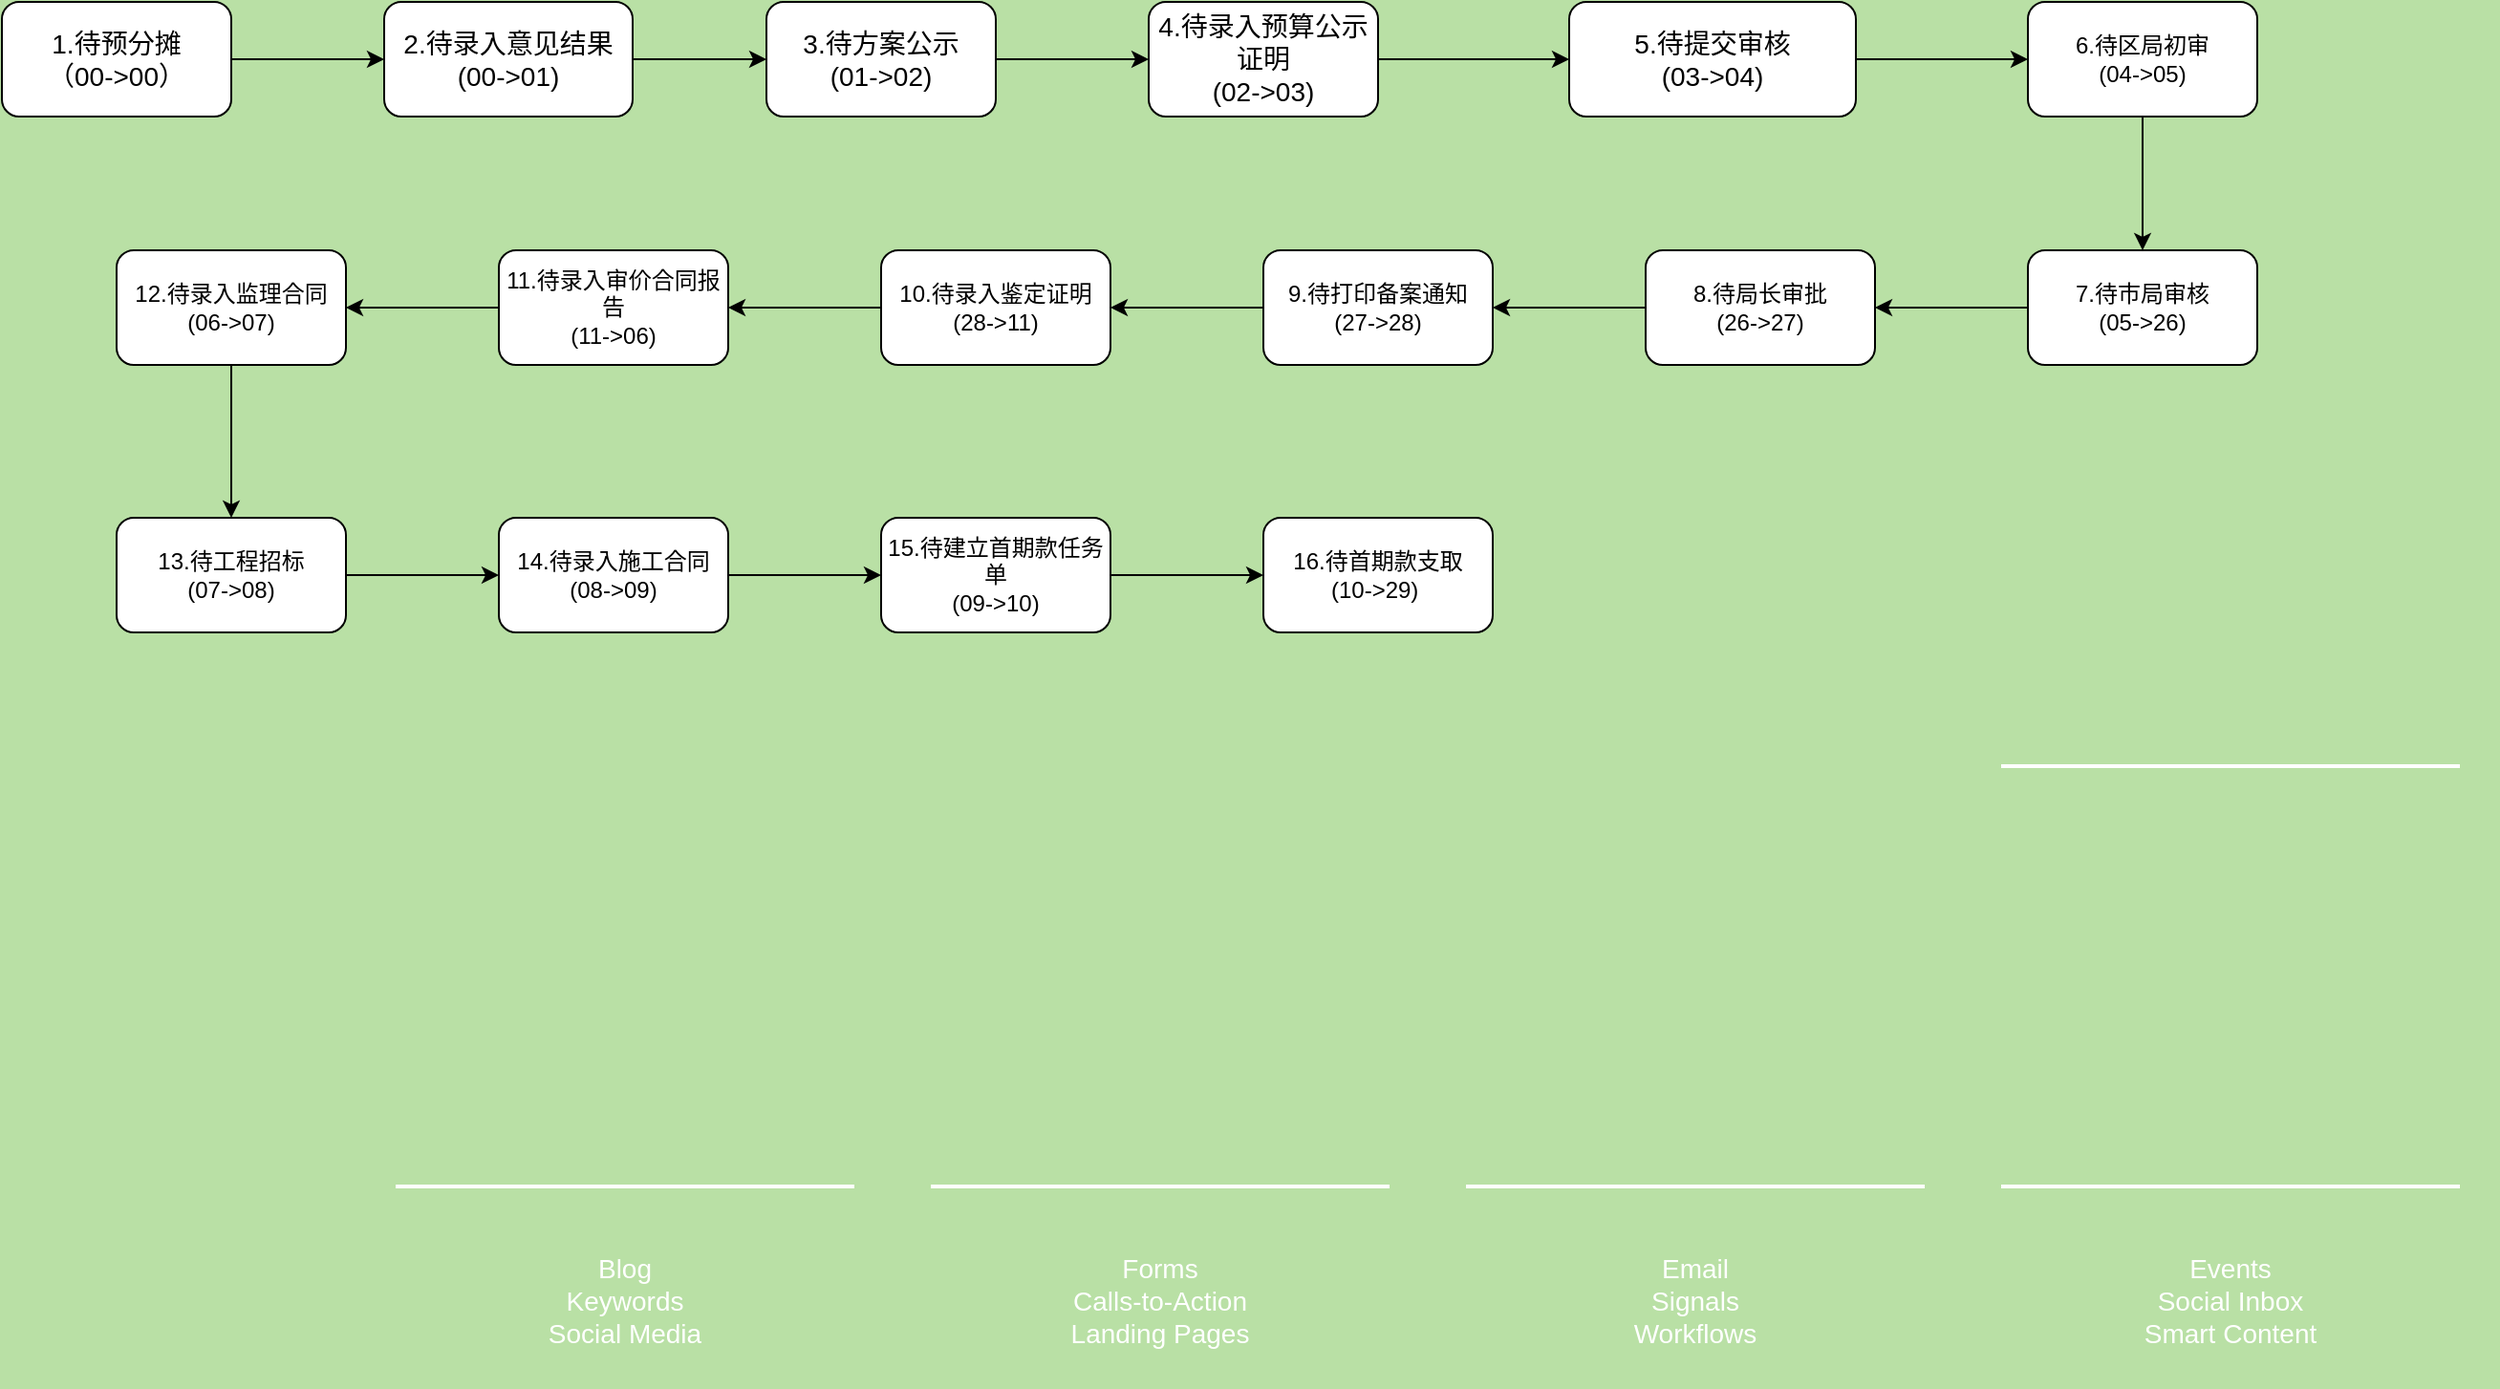 <mxfile version="10.6.3" type="github"><diagram name="苏州原有第三方流程" id="12e1b939-464a-85fe-373e-61e167be1490"><mxGraphModel dx="1027" dy="544" grid="1" gridSize="10" guides="1" tooltips="1" connect="1" arrows="1" fold="1" page="1" pageScale="1.5" pageWidth="1169" pageHeight="826" background="#B9E0A5" math="0" shadow="0"><root><mxCell id="0"/><mxCell id="1" parent="0"/><mxCell id="60da8b9f42644d3a-4" value="Blog&lt;div&gt;Keywords&lt;/div&gt;&lt;div&gt;Social Media&lt;/div&gt;" style="text;html=1;strokeColor=none;fillColor=none;align=center;verticalAlign=middle;whiteSpace=wrap;rounded=0;shadow=0;fontSize=14;fontColor=#FFFFFF;" parent="1" vertex="1"><mxGeometry x="316" y="725" width="280" height="90" as="geometry"/></mxCell><mxCell id="60da8b9f42644d3a-7" value="" style="line;strokeWidth=2;html=1;rounded=0;shadow=0;fontSize=27;align=center;fillColor=none;strokeColor=#FFFFFF;" parent="1" vertex="1"><mxGeometry x="336" y="705" width="240" height="10" as="geometry"/></mxCell><mxCell id="60da8b9f42644d3a-19" value="Forms&lt;div&gt;Calls-to-Action&lt;/div&gt;&lt;div&gt;Landing Pages&lt;/div&gt;" style="text;html=1;strokeColor=none;fillColor=none;align=center;verticalAlign=middle;whiteSpace=wrap;rounded=0;shadow=0;fontSize=14;fontColor=#FFFFFF;" parent="1" vertex="1"><mxGeometry x="596" y="725" width="280" height="90" as="geometry"/></mxCell><mxCell id="60da8b9f42644d3a-21" value="" style="line;strokeWidth=2;html=1;rounded=0;shadow=0;fontSize=27;align=center;fillColor=none;strokeColor=#FFFFFF;" parent="1" vertex="1"><mxGeometry x="616" y="705" width="240" height="10" as="geometry"/></mxCell><mxCell id="60da8b9f42644d3a-26" value="Email&lt;div&gt;Signals&lt;/div&gt;&lt;div&gt;Workflows&lt;/div&gt;" style="text;html=1;strokeColor=none;fillColor=none;align=center;verticalAlign=middle;whiteSpace=wrap;rounded=0;shadow=0;fontSize=14;fontColor=#FFFFFF;" parent="1" vertex="1"><mxGeometry x="876" y="725" width="280" height="90" as="geometry"/></mxCell><mxCell id="60da8b9f42644d3a-28" value="" style="line;strokeWidth=2;html=1;rounded=0;shadow=0;fontSize=27;align=center;fillColor=none;strokeColor=#FFFFFF;" parent="1" vertex="1"><mxGeometry x="896" y="705" width="240" height="10" as="geometry"/></mxCell><mxCell id="60da8b9f42644d3a-33" value="Events&lt;div&gt;Social Inbox&lt;/div&gt;&lt;div&gt;Smart Content&lt;/div&gt;" style="text;html=1;strokeColor=none;fillColor=none;align=center;verticalAlign=middle;whiteSpace=wrap;rounded=0;shadow=0;fontSize=14;fontColor=#FFFFFF;" parent="1" vertex="1"><mxGeometry x="1156" y="725" width="280" height="90" as="geometry"/></mxCell><mxCell id="60da8b9f42644d3a-34" value="" style="line;strokeWidth=2;html=1;rounded=0;shadow=0;fontSize=27;align=center;fillColor=none;strokeColor=#FFFFFF;" parent="1" vertex="1"><mxGeometry x="1176" y="485" width="240" height="10" as="geometry"/></mxCell><mxCell id="60da8b9f42644d3a-35" value="" style="line;strokeWidth=2;html=1;rounded=0;shadow=0;fontSize=27;align=center;fillColor=none;strokeColor=#FFFFFF;" parent="1" vertex="1"><mxGeometry x="1176" y="705" width="240" height="10" as="geometry"/></mxCell><mxCell id="deHFn_ez-w-A_SxbobZ6-14" value="" style="edgeStyle=orthogonalEdgeStyle;rounded=0;orthogonalLoop=1;jettySize=auto;html=1;" edge="1" parent="1" source="deHFn_ez-w-A_SxbobZ6-12" target="deHFn_ez-w-A_SxbobZ6-13"><mxGeometry relative="1" as="geometry"/></mxCell><mxCell id="deHFn_ez-w-A_SxbobZ6-12" value="&lt;font style=&quot;font-size: 14px&quot;&gt;1.待预分摊&lt;br&gt;（00-&amp;gt;00）&lt;/font&gt;" style="rounded=1;whiteSpace=wrap;html=1;" vertex="1" parent="1"><mxGeometry x="130" y="90" width="120" height="60" as="geometry"/></mxCell><mxCell id="deHFn_ez-w-A_SxbobZ6-16" value="" style="edgeStyle=orthogonalEdgeStyle;rounded=0;orthogonalLoop=1;jettySize=auto;html=1;" edge="1" parent="1" source="deHFn_ez-w-A_SxbobZ6-13" target="deHFn_ez-w-A_SxbobZ6-15"><mxGeometry relative="1" as="geometry"/></mxCell><mxCell id="deHFn_ez-w-A_SxbobZ6-13" value="&lt;font style=&quot;font-size: 14px&quot;&gt;2.待录入意见结果&lt;br&gt;(00-&amp;gt;01)&lt;/font&gt;&lt;br&gt;" style="rounded=1;whiteSpace=wrap;html=1;" vertex="1" parent="1"><mxGeometry x="330" y="90" width="130" height="60" as="geometry"/></mxCell><mxCell id="deHFn_ez-w-A_SxbobZ6-18" value="" style="edgeStyle=orthogonalEdgeStyle;rounded=0;orthogonalLoop=1;jettySize=auto;html=1;" edge="1" parent="1" source="deHFn_ez-w-A_SxbobZ6-15" target="deHFn_ez-w-A_SxbobZ6-17"><mxGeometry relative="1" as="geometry"/></mxCell><mxCell id="deHFn_ez-w-A_SxbobZ6-15" value="&lt;font style=&quot;font-size: 14px&quot;&gt;3.待方案公示&lt;br&gt;(01-&amp;gt;02)&lt;/font&gt;&lt;br&gt;" style="rounded=1;whiteSpace=wrap;html=1;" vertex="1" parent="1"><mxGeometry x="530" y="90" width="120" height="60" as="geometry"/></mxCell><mxCell id="deHFn_ez-w-A_SxbobZ6-20" value="" style="edgeStyle=orthogonalEdgeStyle;rounded=0;orthogonalLoop=1;jettySize=auto;html=1;" edge="1" parent="1" source="deHFn_ez-w-A_SxbobZ6-17" target="deHFn_ez-w-A_SxbobZ6-19"><mxGeometry relative="1" as="geometry"/></mxCell><mxCell id="deHFn_ez-w-A_SxbobZ6-17" value="&lt;font style=&quot;font-size: 14px&quot;&gt;4.待录入预算公示证明&lt;br&gt;(02-&amp;gt;03)&lt;/font&gt;&lt;br&gt;" style="rounded=1;whiteSpace=wrap;html=1;" vertex="1" parent="1"><mxGeometry x="730" y="90" width="120" height="60" as="geometry"/></mxCell><mxCell id="deHFn_ez-w-A_SxbobZ6-54" value="" style="edgeStyle=orthogonalEdgeStyle;rounded=0;orthogonalLoop=1;jettySize=auto;html=1;" edge="1" parent="1" source="deHFn_ez-w-A_SxbobZ6-19" target="deHFn_ez-w-A_SxbobZ6-31"><mxGeometry relative="1" as="geometry"/></mxCell><mxCell id="deHFn_ez-w-A_SxbobZ6-19" value="&lt;font style=&quot;font-size: 14px&quot;&gt;5.待提交审核&lt;br&gt;(03-&amp;gt;04)&lt;/font&gt;" style="rounded=1;whiteSpace=wrap;html=1;" vertex="1" parent="1"><mxGeometry x="950" y="90" width="150" height="60" as="geometry"/></mxCell><mxCell id="deHFn_ez-w-A_SxbobZ6-59" value="" style="edgeStyle=orthogonalEdgeStyle;rounded=0;orthogonalLoop=1;jettySize=auto;html=1;" edge="1" parent="1" source="deHFn_ez-w-A_SxbobZ6-29" target="deHFn_ez-w-A_SxbobZ6-58"><mxGeometry relative="1" as="geometry"/></mxCell><mxCell id="deHFn_ez-w-A_SxbobZ6-29" value="7.待市局审核&lt;br&gt;(05-&amp;gt;26)&lt;br&gt;" style="rounded=1;whiteSpace=wrap;html=1;" vertex="1" parent="1"><mxGeometry x="1190" y="220" width="120" height="60" as="geometry"/></mxCell><mxCell id="deHFn_ez-w-A_SxbobZ6-61" value="" style="edgeStyle=orthogonalEdgeStyle;rounded=0;orthogonalLoop=1;jettySize=auto;html=1;" edge="1" parent="1" source="deHFn_ez-w-A_SxbobZ6-58" target="deHFn_ez-w-A_SxbobZ6-60"><mxGeometry relative="1" as="geometry"/></mxCell><mxCell id="deHFn_ez-w-A_SxbobZ6-58" value="8.待局长审批&lt;br&gt;(26-&amp;gt;27)&lt;br&gt;" style="rounded=1;whiteSpace=wrap;html=1;" vertex="1" parent="1"><mxGeometry x="990" y="220" width="120" height="60" as="geometry"/></mxCell><mxCell id="deHFn_ez-w-A_SxbobZ6-63" value="" style="edgeStyle=orthogonalEdgeStyle;rounded=0;orthogonalLoop=1;jettySize=auto;html=1;" edge="1" parent="1" source="deHFn_ez-w-A_SxbobZ6-60" target="deHFn_ez-w-A_SxbobZ6-62"><mxGeometry relative="1" as="geometry"/></mxCell><mxCell id="deHFn_ez-w-A_SxbobZ6-60" value="9.待打印备案通知&lt;br&gt;(27-&amp;gt;28)&lt;br&gt;" style="rounded=1;whiteSpace=wrap;html=1;" vertex="1" parent="1"><mxGeometry x="790" y="220" width="120" height="60" as="geometry"/></mxCell><mxCell id="deHFn_ez-w-A_SxbobZ6-65" value="" style="edgeStyle=orthogonalEdgeStyle;rounded=0;orthogonalLoop=1;jettySize=auto;html=1;" edge="1" parent="1" source="deHFn_ez-w-A_SxbobZ6-62" target="deHFn_ez-w-A_SxbobZ6-64"><mxGeometry relative="1" as="geometry"/></mxCell><mxCell id="deHFn_ez-w-A_SxbobZ6-62" value="10.待录入鉴定证明&lt;br&gt;(28-&amp;gt;11)&lt;br&gt;" style="rounded=1;whiteSpace=wrap;html=1;" vertex="1" parent="1"><mxGeometry x="590" y="220" width="120" height="60" as="geometry"/></mxCell><mxCell id="deHFn_ez-w-A_SxbobZ6-67" value="" style="edgeStyle=orthogonalEdgeStyle;rounded=0;orthogonalLoop=1;jettySize=auto;html=1;" edge="1" parent="1" source="deHFn_ez-w-A_SxbobZ6-64" target="deHFn_ez-w-A_SxbobZ6-66"><mxGeometry relative="1" as="geometry"/></mxCell><mxCell id="deHFn_ez-w-A_SxbobZ6-64" value="11.待录入审价合同报告&lt;br&gt;(11-&amp;gt;06)&lt;br&gt;" style="rounded=1;whiteSpace=wrap;html=1;" vertex="1" parent="1"><mxGeometry x="390" y="220" width="120" height="60" as="geometry"/></mxCell><mxCell id="deHFn_ez-w-A_SxbobZ6-72" value="" style="edgeStyle=orthogonalEdgeStyle;rounded=0;orthogonalLoop=1;jettySize=auto;html=1;" edge="1" parent="1" source="deHFn_ez-w-A_SxbobZ6-66" target="deHFn_ez-w-A_SxbobZ6-71"><mxGeometry relative="1" as="geometry"/></mxCell><mxCell id="deHFn_ez-w-A_SxbobZ6-66" value="12.待录入监理合同&lt;br&gt;(06-&amp;gt;07)&lt;br&gt;" style="rounded=1;whiteSpace=wrap;html=1;" vertex="1" parent="1"><mxGeometry x="190" y="220" width="120" height="60" as="geometry"/></mxCell><mxCell id="deHFn_ez-w-A_SxbobZ6-74" value="" style="edgeStyle=orthogonalEdgeStyle;rounded=0;orthogonalLoop=1;jettySize=auto;html=1;" edge="1" parent="1" source="deHFn_ez-w-A_SxbobZ6-71" target="deHFn_ez-w-A_SxbobZ6-73"><mxGeometry relative="1" as="geometry"/></mxCell><mxCell id="deHFn_ez-w-A_SxbobZ6-71" value="13.待工程招标&lt;br&gt;(07-&amp;gt;08)&lt;br&gt;" style="rounded=1;whiteSpace=wrap;html=1;" vertex="1" parent="1"><mxGeometry x="190" y="360" width="120" height="60" as="geometry"/></mxCell><mxCell id="deHFn_ez-w-A_SxbobZ6-76" value="" style="edgeStyle=orthogonalEdgeStyle;rounded=0;orthogonalLoop=1;jettySize=auto;html=1;" edge="1" parent="1" source="deHFn_ez-w-A_SxbobZ6-73" target="deHFn_ez-w-A_SxbobZ6-75"><mxGeometry relative="1" as="geometry"/></mxCell><mxCell id="deHFn_ez-w-A_SxbobZ6-73" value="14.待录入施工合同&lt;br&gt;(08-&amp;gt;09)&lt;br&gt;" style="rounded=1;whiteSpace=wrap;html=1;" vertex="1" parent="1"><mxGeometry x="390" y="360" width="120" height="60" as="geometry"/></mxCell><mxCell id="deHFn_ez-w-A_SxbobZ6-78" value="" style="edgeStyle=orthogonalEdgeStyle;rounded=0;orthogonalLoop=1;jettySize=auto;html=1;" edge="1" parent="1" source="deHFn_ez-w-A_SxbobZ6-75" target="deHFn_ez-w-A_SxbobZ6-77"><mxGeometry relative="1" as="geometry"/></mxCell><mxCell id="deHFn_ez-w-A_SxbobZ6-75" value="15.待建立首期款任务单&lt;br&gt;(09-&amp;gt;10)&lt;br&gt;" style="rounded=1;whiteSpace=wrap;html=1;" vertex="1" parent="1"><mxGeometry x="590" y="360" width="120" height="60" as="geometry"/></mxCell><mxCell id="deHFn_ez-w-A_SxbobZ6-77" value="16.待首期款支取&lt;br&gt;(10-&amp;gt;29)&amp;nbsp;&lt;br&gt;" style="rounded=1;whiteSpace=wrap;html=1;" vertex="1" parent="1"><mxGeometry x="790" y="360" width="120" height="60" as="geometry"/></mxCell><mxCell id="deHFn_ez-w-A_SxbobZ6-55" value="" style="edgeStyle=orthogonalEdgeStyle;rounded=0;orthogonalLoop=1;jettySize=auto;html=1;" edge="1" parent="1" source="deHFn_ez-w-A_SxbobZ6-31" target="deHFn_ez-w-A_SxbobZ6-29"><mxGeometry relative="1" as="geometry"/></mxCell><mxCell id="deHFn_ez-w-A_SxbobZ6-31" value="6.待区局初审&lt;br&gt;(04-&amp;gt;05)&lt;br&gt;" style="rounded=1;whiteSpace=wrap;html=1;" vertex="1" parent="1"><mxGeometry x="1190" y="90" width="120" height="60" as="geometry"/></mxCell></root></mxGraphModel></diagram></mxfile>